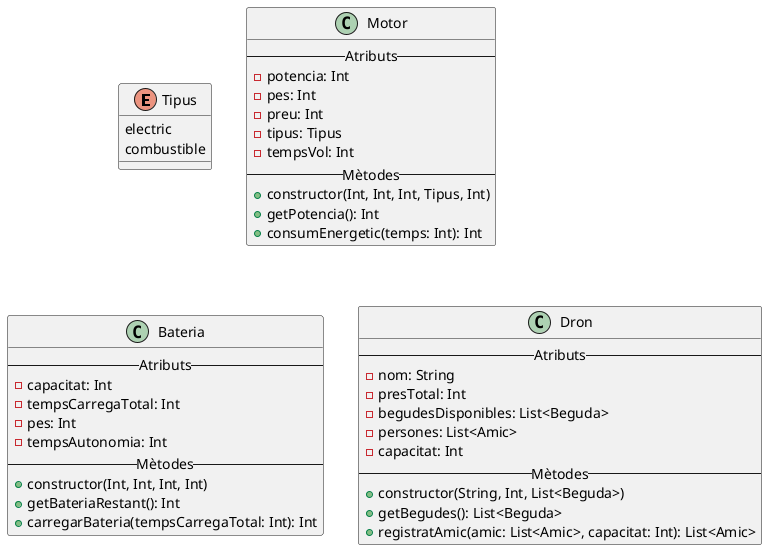 @startuml
'https://plantuml.com/class-diagram

enum Tipus {
    electric
    combustible
}

class Motor{
    -- Atributs --
    - potencia: Int
    - pes: Int
    - preu: Int
    - tipus: Tipus
    - tempsVol: Int
    -- Mètodes --
    + constructor(Int, Int, Int, Tipus, Int)
    + getPotencia(): Int
    + consumEnergetic(temps: Int): Int
}

class Bateria {
    -- Atributs --
    - capacitat: Int
    - tempsCarregaTotal: Int
    - pes: Int
    - tempsAutonomia: Int
    -- Mètodes --
    + constructor(Int, Int, Int, Int)
    + getBateriaRestant(): Int
    + carregarBateria(tempsCarregaTotal: Int): Int
}

class Dron {
    -- Atributs --
    - nom: String
    - presTotal: Int
    - begudesDisponibles: List<Beguda>
    - persones: List<Amic>
    - capacitat: Int
    -- Mètodes --
    + constructor(String, Int, List<Beguda>)
    + getBegudes(): List<Beguda>
    + registratAmic(amic: List<Amic>, capacitat: Int): List<Amic>
}

@enduml
